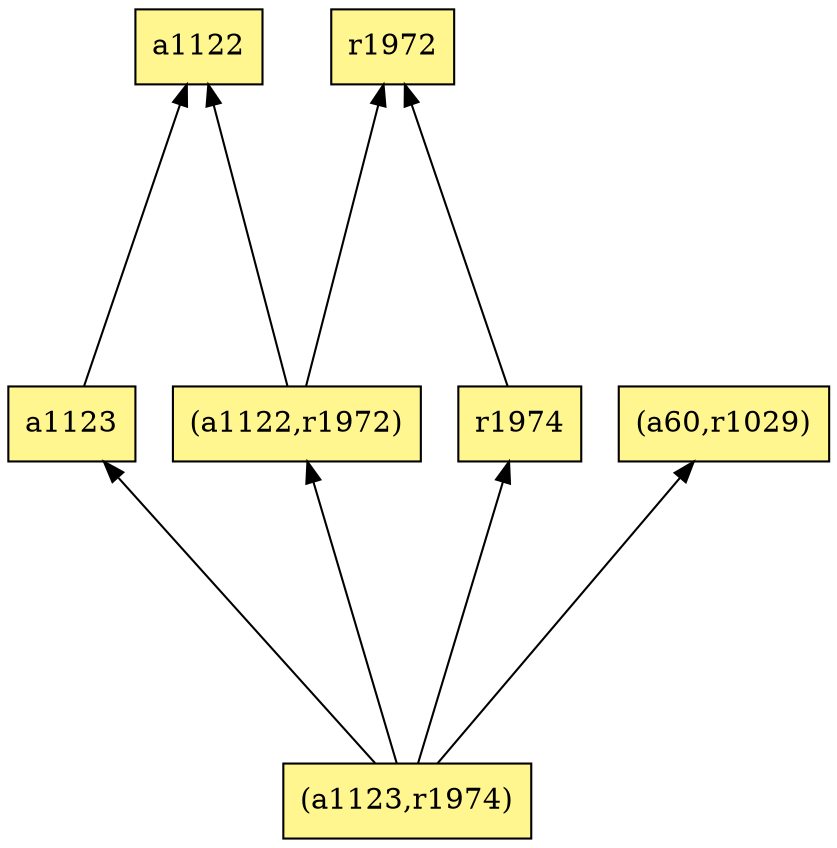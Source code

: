 digraph G {
rankdir=BT;ranksep="2.0";
"a1123" [shape=record,fillcolor=khaki1,style=filled,label="{a1123}"];
"r1974" [shape=record,fillcolor=khaki1,style=filled,label="{r1974}"];
"(a1122,r1972)" [shape=record,fillcolor=khaki1,style=filled,label="{(a1122,r1972)}"];
"r1972" [shape=record,fillcolor=khaki1,style=filled,label="{r1972}"];
"a1122" [shape=record,fillcolor=khaki1,style=filled,label="{a1122}"];
"(a60,r1029)" [shape=record,fillcolor=khaki1,style=filled,label="{(a60,r1029)}"];
"(a1123,r1974)" [shape=record,fillcolor=khaki1,style=filled,label="{(a1123,r1974)}"];
"a1123" -> "a1122"
"r1974" -> "r1972"
"(a1122,r1972)" -> "r1972"
"(a1122,r1972)" -> "a1122"
"(a1123,r1974)" -> "a1123"
"(a1123,r1974)" -> "r1974"
"(a1123,r1974)" -> "(a60,r1029)"
"(a1123,r1974)" -> "(a1122,r1972)"
}